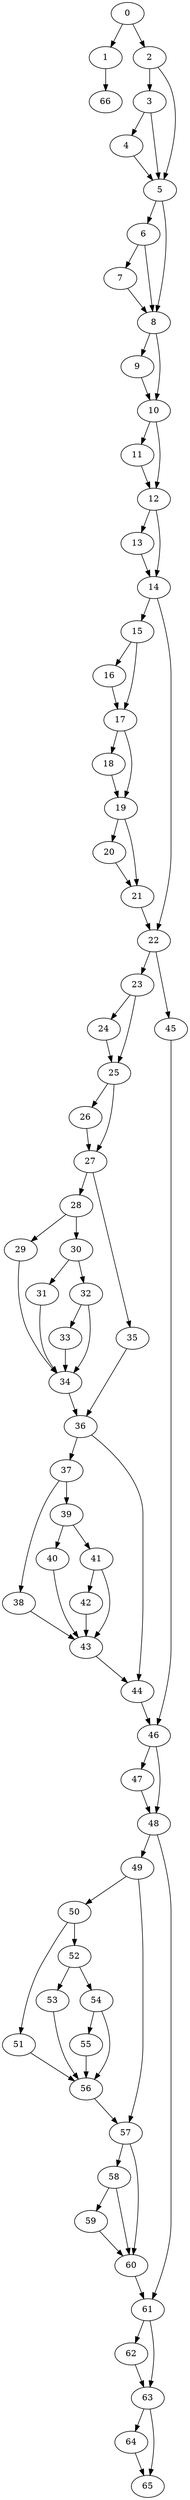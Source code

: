 digraph {
	0
	1
	2
	3
	4
	5
	6
	7
	8
	9
	10
	11
	12
	13
	14
	15
	16
	17
	18
	19
	20
	21
	22
	23
	24
	25
	26
	27
	28
	29
	30
	31
	32
	33
	34
	35
	36
	37
	38
	39
	40
	41
	42
	43
	44
	45
	46
	47
	48
	49
	50
	51
	52
	53
	54
	55
	56
	57
	58
	59
	60
	61
	62
	63
	64
	65
	66
	62 -> 63
	61 -> 63
	63 -> 65
	64 -> 65
	3 -> 4
	8 -> 9
	22 -> 23
	14 -> 22
	21 -> 22
	46 -> 48
	47 -> 48
	48 -> 49
	41 -> 42
	10 -> 11
	15 -> 17
	16 -> 17
	27 -> 35
	37 -> 39
	7 -> 8
	5 -> 8
	6 -> 8
	17 -> 19
	18 -> 19
	27 -> 28
	28 -> 29
	28 -> 30
	36 -> 37
	58 -> 59
	48 -> 61
	60 -> 61
	17 -> 18
	23 -> 25
	24 -> 25
	25 -> 27
	26 -> 27
	2 -> 3
	19 -> 20
	23 -> 24
	31 -> 34
	32 -> 34
	33 -> 34
	29 -> 34
	50 -> 52
	2 -> 5
	3 -> 5
	4 -> 5
	12 -> 14
	13 -> 14
	39 -> 40
	51 -> 56
	53 -> 56
	54 -> 56
	55 -> 56
	57 -> 60
	58 -> 60
	59 -> 60
	1 -> 66
	10 -> 12
	11 -> 12
	12 -> 13
	34 -> 36
	35 -> 36
	44 -> 46
	45 -> 46
	57 -> 58
	14 -> 15
	19 -> 21
	20 -> 21
	30 -> 32
	61 -> 62
	36 -> 44
	43 -> 44
	22 -> 45
	50 -> 51
	5 -> 6
	52 -> 54
	49 -> 57
	56 -> 57
	49 -> 50
	63 -> 64
	32 -> 33
	37 -> 38
	40 -> 43
	41 -> 43
	42 -> 43
	38 -> 43
	39 -> 41
	46 -> 47
	25 -> 26
	30 -> 31
	52 -> 53
	6 -> 7
	8 -> 10
	9 -> 10
	15 -> 16
	0 -> 1
	0 -> 2
	54 -> 55
}
